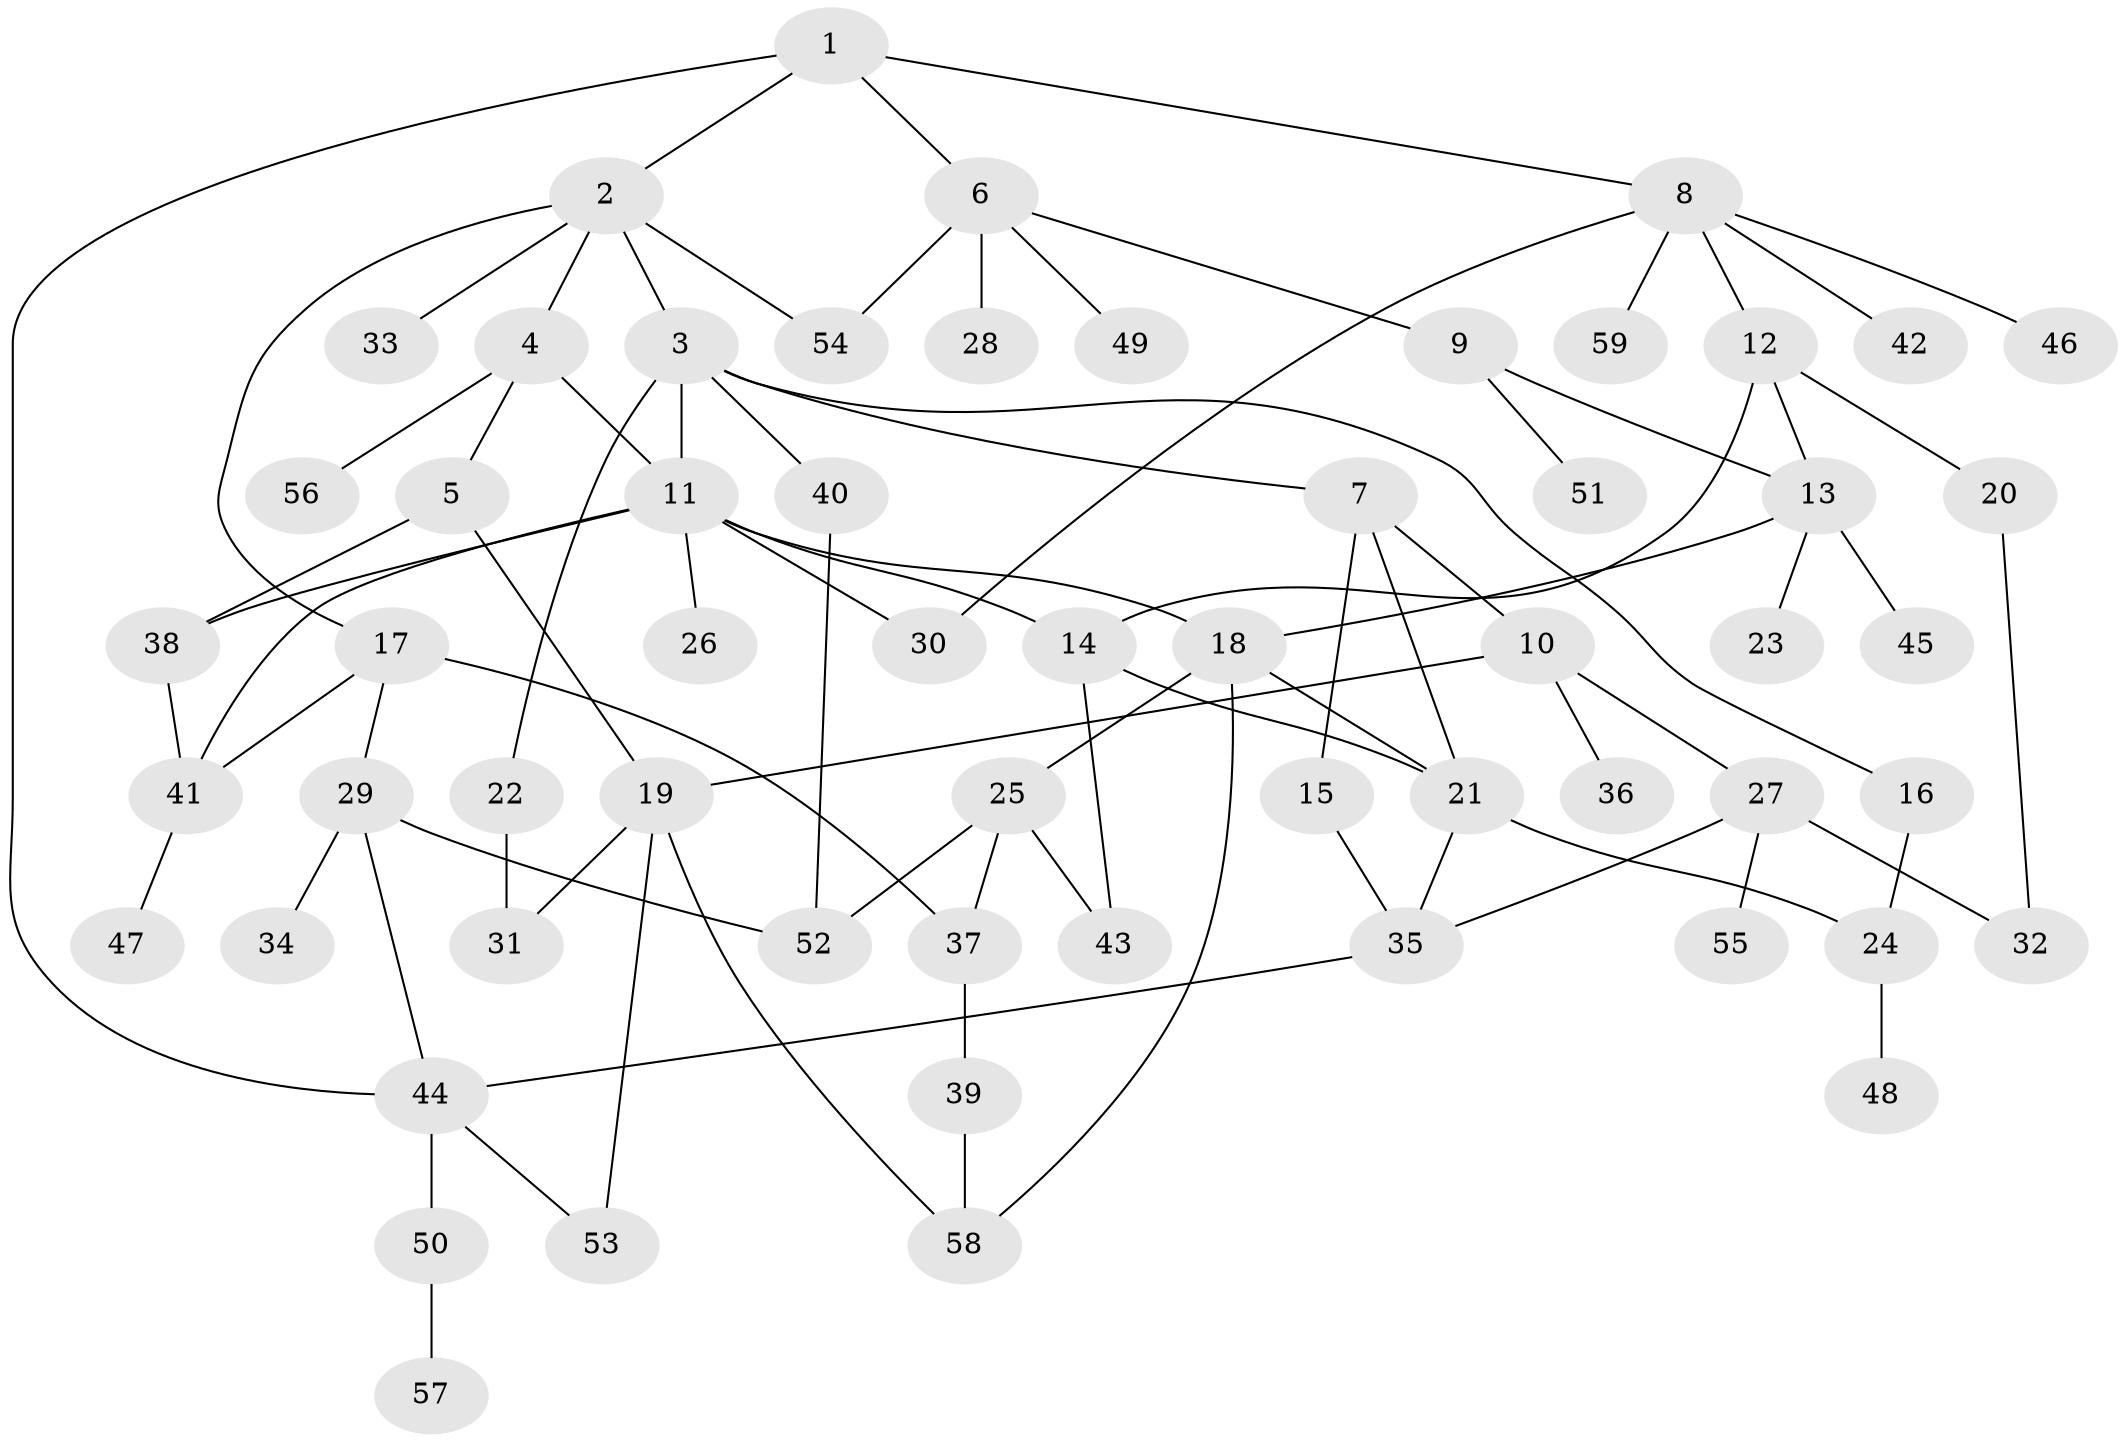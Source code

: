 // coarse degree distribution, {11: 0.041666666666666664, 4: 0.16666666666666666, 2: 0.20833333333333334, 5: 0.20833333333333334, 3: 0.08333333333333333, 7: 0.041666666666666664, 6: 0.041666666666666664, 1: 0.20833333333333334}
// Generated by graph-tools (version 1.1) at 2025/48/03/04/25 22:48:36]
// undirected, 59 vertices, 84 edges
graph export_dot {
  node [color=gray90,style=filled];
  1;
  2;
  3;
  4;
  5;
  6;
  7;
  8;
  9;
  10;
  11;
  12;
  13;
  14;
  15;
  16;
  17;
  18;
  19;
  20;
  21;
  22;
  23;
  24;
  25;
  26;
  27;
  28;
  29;
  30;
  31;
  32;
  33;
  34;
  35;
  36;
  37;
  38;
  39;
  40;
  41;
  42;
  43;
  44;
  45;
  46;
  47;
  48;
  49;
  50;
  51;
  52;
  53;
  54;
  55;
  56;
  57;
  58;
  59;
  1 -- 2;
  1 -- 6;
  1 -- 8;
  1 -- 44;
  2 -- 3;
  2 -- 4;
  2 -- 17;
  2 -- 33;
  2 -- 54;
  3 -- 7;
  3 -- 16;
  3 -- 22;
  3 -- 40;
  3 -- 11;
  4 -- 5;
  4 -- 11;
  4 -- 56;
  5 -- 19;
  5 -- 38;
  6 -- 9;
  6 -- 28;
  6 -- 49;
  6 -- 54;
  7 -- 10;
  7 -- 15;
  7 -- 21;
  8 -- 12;
  8 -- 30;
  8 -- 42;
  8 -- 46;
  8 -- 59;
  9 -- 13;
  9 -- 51;
  10 -- 19;
  10 -- 27;
  10 -- 36;
  11 -- 26;
  11 -- 38;
  11 -- 30;
  11 -- 18;
  11 -- 41;
  11 -- 14;
  12 -- 14;
  12 -- 20;
  12 -- 13;
  13 -- 18;
  13 -- 23;
  13 -- 45;
  14 -- 43;
  14 -- 21;
  15 -- 35;
  16 -- 24;
  17 -- 29;
  17 -- 37;
  17 -- 41;
  18 -- 21;
  18 -- 25;
  18 -- 58;
  19 -- 31;
  19 -- 53;
  19 -- 58;
  20 -- 32;
  21 -- 24;
  21 -- 35;
  22 -- 31;
  24 -- 48;
  25 -- 37;
  25 -- 52;
  25 -- 43;
  27 -- 35;
  27 -- 55;
  27 -- 32;
  29 -- 34;
  29 -- 44;
  29 -- 52;
  35 -- 44;
  37 -- 39;
  38 -- 41;
  39 -- 58;
  40 -- 52;
  41 -- 47;
  44 -- 50;
  44 -- 53;
  50 -- 57;
}
